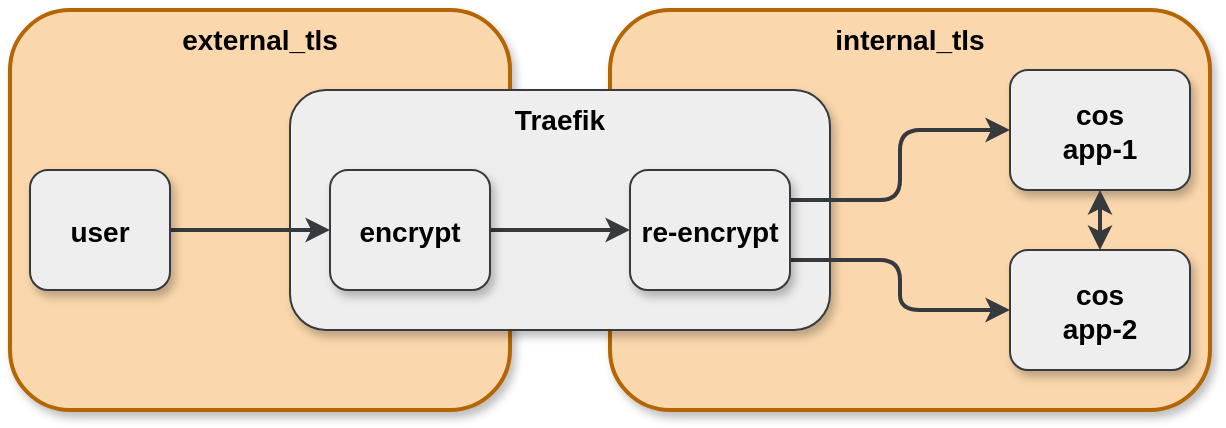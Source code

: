<mxfile version="27.2.0">
  <diagram name="Page-1" id="97916047-d0de-89f5-080d-49f4d83e522f">
    <mxGraphModel dx="1426" dy="699" grid="1" gridSize="10" guides="1" tooltips="1" connect="1" arrows="1" fold="1" page="1" pageScale="1.5" pageWidth="1169" pageHeight="827" background="none" math="0" shadow="0">
      <root>
        <mxCell id="0" />
        <mxCell id="1" parent="0" />
        <mxCell id="XdiJBWk4-uqrkSBXIwHd-10" value="external_tls" style="rounded=1;shadow=1;fontStyle=1;fontSize=14;verticalAlign=top;strokeWidth=2;fillColor=#fad7ac;strokeColor=#b46504;" vertex="1" parent="1">
          <mxGeometry x="340" y="190" width="250" height="200" as="geometry" />
        </mxCell>
        <mxCell id="XdiJBWk4-uqrkSBXIwHd-9" value="internal_tls" style="rounded=1;shadow=1;fontStyle=1;fontSize=14;verticalAlign=top;strokeWidth=2;fillColor=#fad7ac;strokeColor=#b46504;" vertex="1" parent="1">
          <mxGeometry x="640" y="190" width="300" height="200" as="geometry" />
        </mxCell>
        <mxCell id="jF1T-Y88L3VKpQeDag-w-56" value="Traefik" style="rounded=1;shadow=1;fontStyle=1;fontSize=14;verticalAlign=top;fillColor=#eeeeee;strokeColor=#36393d;" parent="1" vertex="1">
          <mxGeometry x="480" y="230" width="270" height="120" as="geometry" />
        </mxCell>
        <mxCell id="XdiJBWk4-uqrkSBXIwHd-3" style="edgeStyle=orthogonalEdgeStyle;rounded=1;orthogonalLoop=1;jettySize=auto;html=1;entryX=0;entryY=0.5;entryDx=0;entryDy=0;strokeWidth=2;curved=0;fillColor=#eeeeee;strokeColor=#36393d;" edge="1" parent="1" source="2" target="3">
          <mxGeometry relative="1" as="geometry">
            <mxPoint x="420" y="340" as="targetPoint" />
          </mxGeometry>
        </mxCell>
        <mxCell id="2" value="user" style="rounded=1;shadow=1;fontStyle=1;fontSize=14;fillColor=#eeeeee;strokeColor=#36393d;" parent="1" vertex="1">
          <mxGeometry x="350" y="270" width="70" height="60" as="geometry" />
        </mxCell>
        <mxCell id="XdiJBWk4-uqrkSBXIwHd-4" style="edgeStyle=orthogonalEdgeStyle;rounded=1;orthogonalLoop=1;jettySize=auto;html=1;exitX=1;exitY=0.5;exitDx=0;exitDy=0;entryX=0;entryY=0.5;entryDx=0;entryDy=0;strokeWidth=2;curved=0;fillColor=#eeeeee;strokeColor=#36393d;" edge="1" parent="1" source="3" target="jF1T-Y88L3VKpQeDag-w-55">
          <mxGeometry relative="1" as="geometry" />
        </mxCell>
        <mxCell id="3" value="encrypt" style="rounded=1;shadow=1;fontStyle=1;fontSize=14;fillColor=#eeeeee;strokeColor=#36393d;" parent="1" vertex="1">
          <mxGeometry x="500" y="270" width="80" height="60" as="geometry" />
        </mxCell>
        <mxCell id="XdiJBWk4-uqrkSBXIwHd-7" style="edgeStyle=orthogonalEdgeStyle;rounded=1;orthogonalLoop=1;jettySize=auto;html=1;exitX=1;exitY=0.25;exitDx=0;exitDy=0;entryX=0;entryY=0.5;entryDx=0;entryDy=0;strokeWidth=2;curved=0;fillColor=#eeeeee;strokeColor=#36393d;" edge="1" parent="1" source="jF1T-Y88L3VKpQeDag-w-55" target="XdiJBWk4-uqrkSBXIwHd-5">
          <mxGeometry relative="1" as="geometry" />
        </mxCell>
        <mxCell id="XdiJBWk4-uqrkSBXIwHd-8" style="edgeStyle=orthogonalEdgeStyle;rounded=1;orthogonalLoop=1;jettySize=auto;html=1;exitX=1;exitY=0.75;exitDx=0;exitDy=0;entryX=0;entryY=0.5;entryDx=0;entryDy=0;strokeWidth=2;curved=0;fillColor=#eeeeee;strokeColor=#36393d;" edge="1" parent="1" source="jF1T-Y88L3VKpQeDag-w-55" target="XdiJBWk4-uqrkSBXIwHd-6">
          <mxGeometry relative="1" as="geometry" />
        </mxCell>
        <mxCell id="jF1T-Y88L3VKpQeDag-w-55" value="re-encrypt" style="rounded=1;shadow=1;fontStyle=1;fontSize=14;fillColor=#eeeeee;strokeColor=#36393d;" parent="1" vertex="1">
          <mxGeometry x="650" y="270" width="80" height="60" as="geometry" />
        </mxCell>
        <mxCell id="XdiJBWk4-uqrkSBXIwHd-5" value="cos&#xa;app-1" style="rounded=1;shadow=1;fontStyle=1;fontSize=14;fillColor=#eeeeee;strokeColor=#36393d;" vertex="1" parent="1">
          <mxGeometry x="840" y="220" width="90" height="60" as="geometry" />
        </mxCell>
        <mxCell id="XdiJBWk4-uqrkSBXIwHd-6" value="cos&#xa;app-2" style="rounded=1;shadow=1;fontStyle=1;fontSize=14;fillColor=#eeeeee;strokeColor=#36393d;" vertex="1" parent="1">
          <mxGeometry x="840" y="310" width="90" height="60" as="geometry" />
        </mxCell>
        <mxCell id="XdiJBWk4-uqrkSBXIwHd-11" style="edgeStyle=orthogonalEdgeStyle;rounded=1;orthogonalLoop=1;jettySize=auto;html=1;exitX=0.5;exitY=0;exitDx=0;exitDy=0;entryX=0.5;entryY=1;entryDx=0;entryDy=0;strokeWidth=2;curved=0;startArrow=classic;startFill=1;fillColor=#eeeeee;strokeColor=#36393d;" edge="1" parent="1" source="XdiJBWk4-uqrkSBXIwHd-6" target="XdiJBWk4-uqrkSBXIwHd-5">
          <mxGeometry relative="1" as="geometry">
            <mxPoint x="800" y="295" as="sourcePoint" />
            <mxPoint x="910" y="270" as="targetPoint" />
          </mxGeometry>
        </mxCell>
      </root>
    </mxGraphModel>
  </diagram>
</mxfile>
